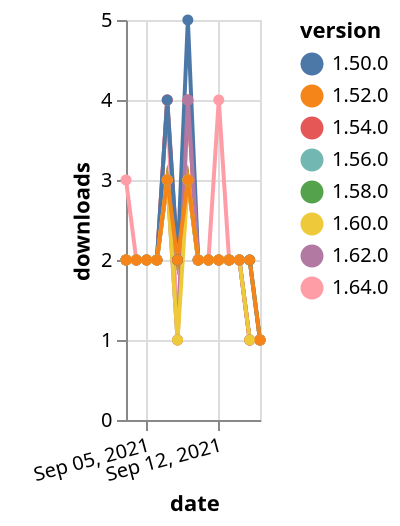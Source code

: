 {"$schema": "https://vega.github.io/schema/vega-lite/v5.json", "description": "A simple bar chart with embedded data.", "data": {"values": [{"date": "2021-09-03", "total": 2026, "delta": 2, "version": "1.56.0"}, {"date": "2021-09-04", "total": 2028, "delta": 2, "version": "1.56.0"}, {"date": "2021-09-05", "total": 2030, "delta": 2, "version": "1.56.0"}, {"date": "2021-09-06", "total": 2032, "delta": 2, "version": "1.56.0"}, {"date": "2021-09-07", "total": 2035, "delta": 3, "version": "1.56.0"}, {"date": "2021-09-08", "total": 2037, "delta": 2, "version": "1.56.0"}, {"date": "2021-09-09", "total": 2040, "delta": 3, "version": "1.56.0"}, {"date": "2021-09-10", "total": 2042, "delta": 2, "version": "1.56.0"}, {"date": "2021-09-11", "total": 2044, "delta": 2, "version": "1.56.0"}, {"date": "2021-09-12", "total": 2046, "delta": 2, "version": "1.56.0"}, {"date": "2021-09-13", "total": 2048, "delta": 2, "version": "1.56.0"}, {"date": "2021-09-14", "total": 2050, "delta": 2, "version": "1.56.0"}, {"date": "2021-09-15", "total": 2051, "delta": 1, "version": "1.56.0"}, {"date": "2021-09-16", "total": 2052, "delta": 1, "version": "1.56.0"}, {"date": "2021-09-03", "total": 701, "delta": 3, "version": "1.64.0"}, {"date": "2021-09-04", "total": 703, "delta": 2, "version": "1.64.0"}, {"date": "2021-09-05", "total": 705, "delta": 2, "version": "1.64.0"}, {"date": "2021-09-06", "total": 707, "delta": 2, "version": "1.64.0"}, {"date": "2021-09-07", "total": 711, "delta": 4, "version": "1.64.0"}, {"date": "2021-09-08", "total": 712, "delta": 1, "version": "1.64.0"}, {"date": "2021-09-09", "total": 716, "delta": 4, "version": "1.64.0"}, {"date": "2021-09-10", "total": 718, "delta": 2, "version": "1.64.0"}, {"date": "2021-09-11", "total": 720, "delta": 2, "version": "1.64.0"}, {"date": "2021-09-12", "total": 724, "delta": 4, "version": "1.64.0"}, {"date": "2021-09-13", "total": 726, "delta": 2, "version": "1.64.0"}, {"date": "2021-09-14", "total": 728, "delta": 2, "version": "1.64.0"}, {"date": "2021-09-15", "total": 729, "delta": 1, "version": "1.64.0"}, {"date": "2021-09-16", "total": 730, "delta": 1, "version": "1.64.0"}, {"date": "2021-09-03", "total": 2429, "delta": 2, "version": "1.54.0"}, {"date": "2021-09-04", "total": 2431, "delta": 2, "version": "1.54.0"}, {"date": "2021-09-05", "total": 2433, "delta": 2, "version": "1.54.0"}, {"date": "2021-09-06", "total": 2435, "delta": 2, "version": "1.54.0"}, {"date": "2021-09-07", "total": 2439, "delta": 4, "version": "1.54.0"}, {"date": "2021-09-08", "total": 2441, "delta": 2, "version": "1.54.0"}, {"date": "2021-09-09", "total": 2445, "delta": 4, "version": "1.54.0"}, {"date": "2021-09-10", "total": 2447, "delta": 2, "version": "1.54.0"}, {"date": "2021-09-11", "total": 2449, "delta": 2, "version": "1.54.0"}, {"date": "2021-09-12", "total": 2451, "delta": 2, "version": "1.54.0"}, {"date": "2021-09-13", "total": 2453, "delta": 2, "version": "1.54.0"}, {"date": "2021-09-14", "total": 2455, "delta": 2, "version": "1.54.0"}, {"date": "2021-09-15", "total": 2456, "delta": 1, "version": "1.54.0"}, {"date": "2021-09-16", "total": 2457, "delta": 1, "version": "1.54.0"}, {"date": "2021-09-03", "total": 1678, "delta": 2, "version": "1.58.0"}, {"date": "2021-09-04", "total": 1680, "delta": 2, "version": "1.58.0"}, {"date": "2021-09-05", "total": 1682, "delta": 2, "version": "1.58.0"}, {"date": "2021-09-06", "total": 1684, "delta": 2, "version": "1.58.0"}, {"date": "2021-09-07", "total": 1687, "delta": 3, "version": "1.58.0"}, {"date": "2021-09-08", "total": 1689, "delta": 2, "version": "1.58.0"}, {"date": "2021-09-09", "total": 1692, "delta": 3, "version": "1.58.0"}, {"date": "2021-09-10", "total": 1694, "delta": 2, "version": "1.58.0"}, {"date": "2021-09-11", "total": 1696, "delta": 2, "version": "1.58.0"}, {"date": "2021-09-12", "total": 1698, "delta": 2, "version": "1.58.0"}, {"date": "2021-09-13", "total": 1700, "delta": 2, "version": "1.58.0"}, {"date": "2021-09-14", "total": 1702, "delta": 2, "version": "1.58.0"}, {"date": "2021-09-15", "total": 1704, "delta": 2, "version": "1.58.0"}, {"date": "2021-09-16", "total": 1705, "delta": 1, "version": "1.58.0"}, {"date": "2021-09-03", "total": 3059, "delta": 2, "version": "1.50.0"}, {"date": "2021-09-04", "total": 3061, "delta": 2, "version": "1.50.0"}, {"date": "2021-09-05", "total": 3063, "delta": 2, "version": "1.50.0"}, {"date": "2021-09-06", "total": 3065, "delta": 2, "version": "1.50.0"}, {"date": "2021-09-07", "total": 3069, "delta": 4, "version": "1.50.0"}, {"date": "2021-09-08", "total": 3071, "delta": 2, "version": "1.50.0"}, {"date": "2021-09-09", "total": 3076, "delta": 5, "version": "1.50.0"}, {"date": "2021-09-10", "total": 3078, "delta": 2, "version": "1.50.0"}, {"date": "2021-09-11", "total": 3080, "delta": 2, "version": "1.50.0"}, {"date": "2021-09-12", "total": 3082, "delta": 2, "version": "1.50.0"}, {"date": "2021-09-13", "total": 3084, "delta": 2, "version": "1.50.0"}, {"date": "2021-09-14", "total": 3086, "delta": 2, "version": "1.50.0"}, {"date": "2021-09-15", "total": 3088, "delta": 2, "version": "1.50.0"}, {"date": "2021-09-16", "total": 3089, "delta": 1, "version": "1.50.0"}, {"date": "2021-09-03", "total": 999, "delta": 2, "version": "1.62.0"}, {"date": "2021-09-04", "total": 1001, "delta": 2, "version": "1.62.0"}, {"date": "2021-09-05", "total": 1003, "delta": 2, "version": "1.62.0"}, {"date": "2021-09-06", "total": 1005, "delta": 2, "version": "1.62.0"}, {"date": "2021-09-07", "total": 1008, "delta": 3, "version": "1.62.0"}, {"date": "2021-09-08", "total": 1009, "delta": 1, "version": "1.62.0"}, {"date": "2021-09-09", "total": 1013, "delta": 4, "version": "1.62.0"}, {"date": "2021-09-10", "total": 1015, "delta": 2, "version": "1.62.0"}, {"date": "2021-09-11", "total": 1017, "delta": 2, "version": "1.62.0"}, {"date": "2021-09-12", "total": 1019, "delta": 2, "version": "1.62.0"}, {"date": "2021-09-13", "total": 1021, "delta": 2, "version": "1.62.0"}, {"date": "2021-09-14", "total": 1023, "delta": 2, "version": "1.62.0"}, {"date": "2021-09-15", "total": 1024, "delta": 1, "version": "1.62.0"}, {"date": "2021-09-16", "total": 1025, "delta": 1, "version": "1.62.0"}, {"date": "2021-09-03", "total": 1451, "delta": 2, "version": "1.60.0"}, {"date": "2021-09-04", "total": 1453, "delta": 2, "version": "1.60.0"}, {"date": "2021-09-05", "total": 1455, "delta": 2, "version": "1.60.0"}, {"date": "2021-09-06", "total": 1457, "delta": 2, "version": "1.60.0"}, {"date": "2021-09-07", "total": 1460, "delta": 3, "version": "1.60.0"}, {"date": "2021-09-08", "total": 1461, "delta": 1, "version": "1.60.0"}, {"date": "2021-09-09", "total": 1464, "delta": 3, "version": "1.60.0"}, {"date": "2021-09-10", "total": 1466, "delta": 2, "version": "1.60.0"}, {"date": "2021-09-11", "total": 1468, "delta": 2, "version": "1.60.0"}, {"date": "2021-09-12", "total": 1470, "delta": 2, "version": "1.60.0"}, {"date": "2021-09-13", "total": 1472, "delta": 2, "version": "1.60.0"}, {"date": "2021-09-14", "total": 1474, "delta": 2, "version": "1.60.0"}, {"date": "2021-09-15", "total": 1475, "delta": 1, "version": "1.60.0"}, {"date": "2021-09-16", "total": 1476, "delta": 1, "version": "1.60.0"}, {"date": "2021-09-03", "total": 2534, "delta": 2, "version": "1.52.0"}, {"date": "2021-09-04", "total": 2536, "delta": 2, "version": "1.52.0"}, {"date": "2021-09-05", "total": 2538, "delta": 2, "version": "1.52.0"}, {"date": "2021-09-06", "total": 2540, "delta": 2, "version": "1.52.0"}, {"date": "2021-09-07", "total": 2543, "delta": 3, "version": "1.52.0"}, {"date": "2021-09-08", "total": 2545, "delta": 2, "version": "1.52.0"}, {"date": "2021-09-09", "total": 2548, "delta": 3, "version": "1.52.0"}, {"date": "2021-09-10", "total": 2550, "delta": 2, "version": "1.52.0"}, {"date": "2021-09-11", "total": 2552, "delta": 2, "version": "1.52.0"}, {"date": "2021-09-12", "total": 2554, "delta": 2, "version": "1.52.0"}, {"date": "2021-09-13", "total": 2556, "delta": 2, "version": "1.52.0"}, {"date": "2021-09-14", "total": 2558, "delta": 2, "version": "1.52.0"}, {"date": "2021-09-15", "total": 2560, "delta": 2, "version": "1.52.0"}, {"date": "2021-09-16", "total": 2561, "delta": 1, "version": "1.52.0"}]}, "width": "container", "mark": {"type": "line", "point": {"filled": true}}, "encoding": {"x": {"field": "date", "type": "temporal", "timeUnit": "yearmonthdate", "title": "date", "axis": {"labelAngle": -15}}, "y": {"field": "delta", "type": "quantitative", "title": "downloads"}, "color": {"field": "version", "type": "nominal"}, "tooltip": {"field": "delta"}}}